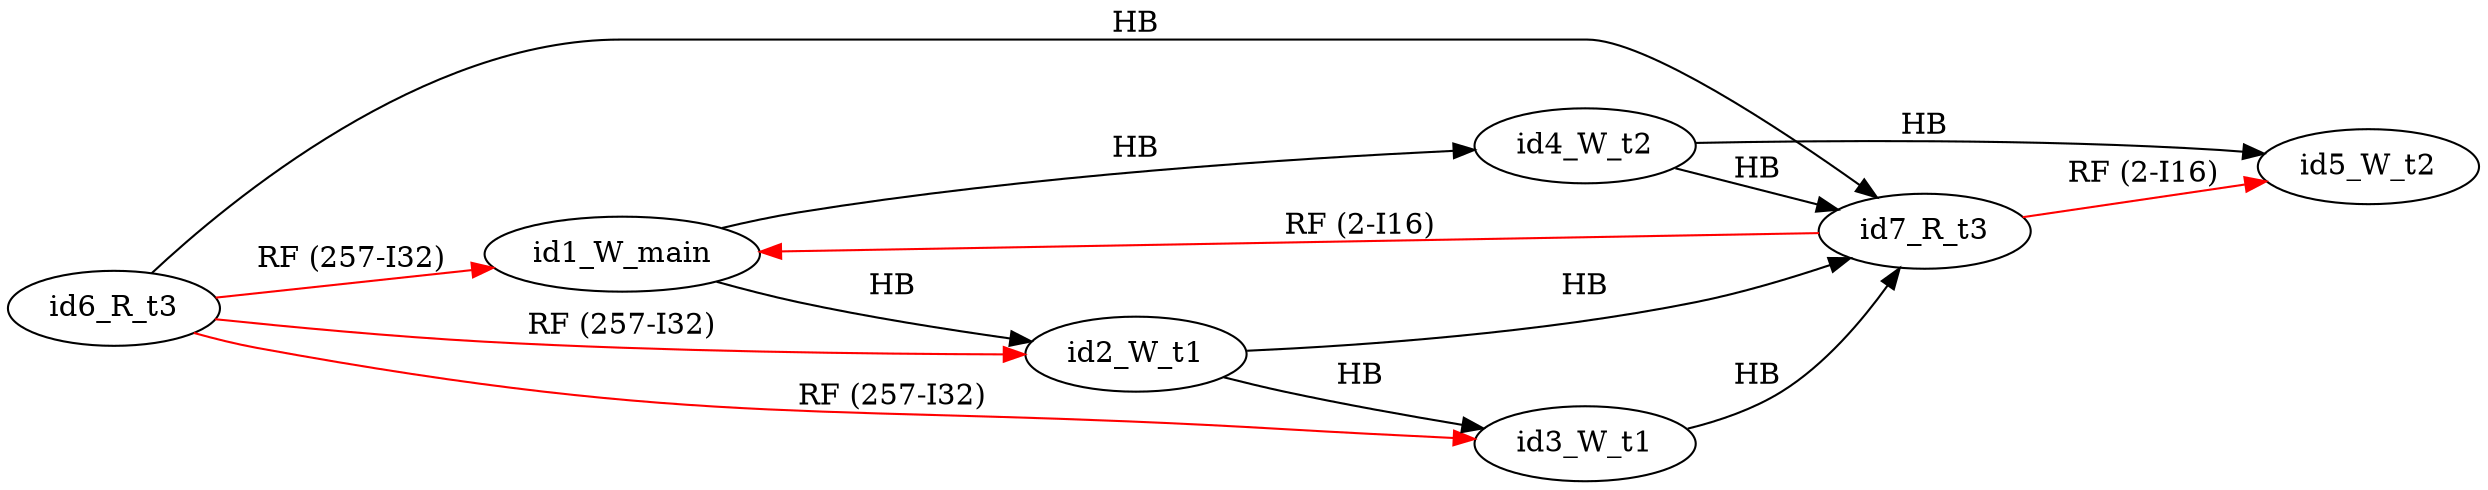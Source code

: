 digraph memory_model {
rankdir=LR;
splines=true; esep=0.5;
id6_R_t3 -> id1_W_main [label = "RF (257-I32)", color="red"];
id6_R_t3 -> id2_W_t1 [label = "RF (257-I32)", color="red"];
id6_R_t3 -> id3_W_t1 [label = "RF (257-I32)", color="red"];
id7_R_t3 -> id1_W_main [label = "RF (2-I16)", color="red"];
id7_R_t3 -> id5_W_t2 [label = "RF (2-I16)", color="red"];
id2_W_t1 -> id3_W_t1 [label = "HB", color="black"];
id4_W_t2 -> id5_W_t2 [label = "HB", color="black"];
id6_R_t3 -> id7_R_t3 [label = "HB", color="black"];
id1_W_main -> id2_W_t1 [label = "HB", color="black"];
id1_W_main -> id4_W_t2 [label = "HB", color="black"];
id2_W_t1 -> id7_R_t3 [label = "HB", color="black"];
id3_W_t1 -> id7_R_t3 [label = "HB", color="black"];
id4_W_t2 -> id7_R_t3 [label = "HB", color="black"];
id1_W_main [pos="5.0,4!"]
id2_W_t1 [pos="0,2!"]
id3_W_t1 [pos="0,0!"]
id4_W_t2 [pos="5,2!"]
id5_W_t2 [pos="5,0!"]
id6_R_t3 [pos="10,2!"]
id7_R_t3 [pos="10,0!"]
}